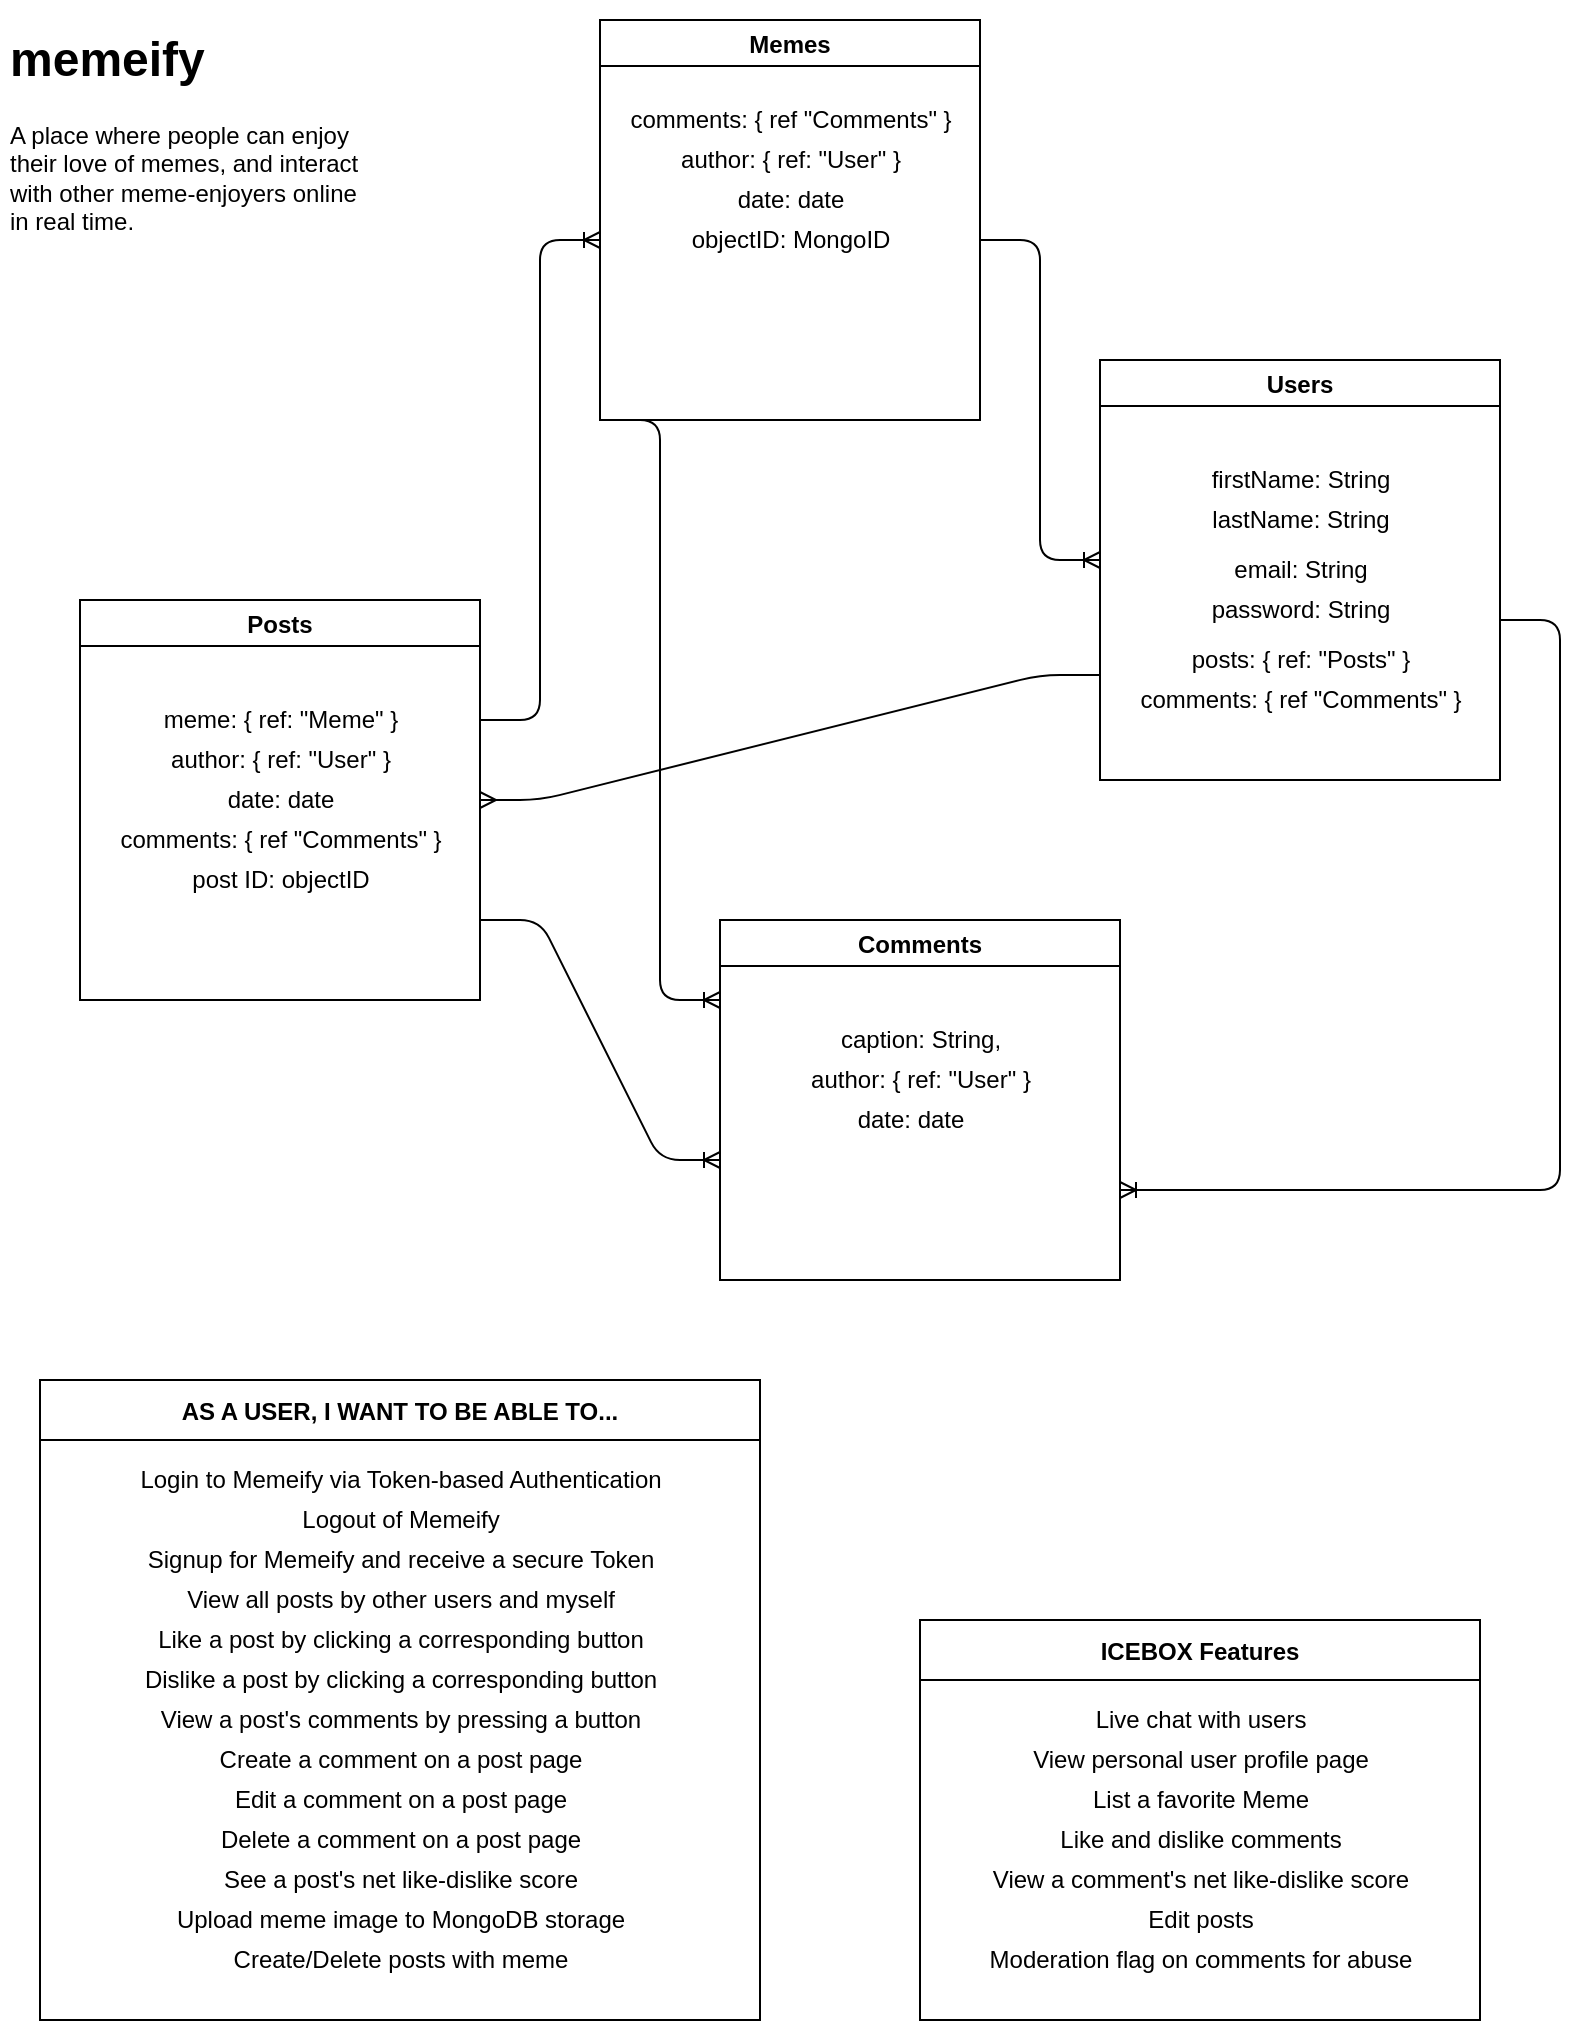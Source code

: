<mxfile>
    <diagram id="czp62jnkOXEEkNFAKGTL" name="Page-1">
        <mxGraphModel dx="1180" dy="2670" grid="1" gridSize="10" guides="1" tooltips="1" connect="1" arrows="1" fold="1" page="1" pageScale="1" pageWidth="850" pageHeight="1100" math="0" shadow="0">
            <root>
                <mxCell id="0"/>
                <mxCell id="1" parent="0"/>
                <mxCell id="2" value="&lt;h1&gt;memeify&lt;/h1&gt;&lt;p&gt;A place where people can enjoy their love of memes, and interact with other meme-enjoyers online in real time.&lt;/p&gt;" style="text;html=1;strokeColor=none;fillColor=none;spacing=5;spacingTop=-20;whiteSpace=wrap;overflow=hidden;rounded=0;" vertex="1" parent="1">
                    <mxGeometry x="20" y="-1080" width="190" height="120" as="geometry"/>
                </mxCell>
                <mxCell id="3" value="Memes" style="swimlane;" vertex="1" parent="1">
                    <mxGeometry x="320" y="-1080" width="190" height="200" as="geometry"/>
                </mxCell>
                <mxCell id="154" value="comments: { ref &quot;Comments&quot; }" style="text;html=1;align=center;verticalAlign=middle;resizable=0;points=[];autosize=1;strokeColor=none;" vertex="1" parent="3">
                    <mxGeometry x="5" y="40" width="180" height="20" as="geometry"/>
                </mxCell>
                <mxCell id="155" value="author: { ref: &quot;User&quot; }" style="text;html=1;align=center;verticalAlign=middle;resizable=0;points=[];autosize=1;strokeColor=none;" vertex="1" parent="3">
                    <mxGeometry x="30" y="60" width="130" height="20" as="geometry"/>
                </mxCell>
                <mxCell id="156" value="date: date" style="text;html=1;align=center;verticalAlign=middle;resizable=0;points=[];autosize=1;strokeColor=none;" vertex="1" parent="3">
                    <mxGeometry x="60" y="80" width="70" height="20" as="geometry"/>
                </mxCell>
                <mxCell id="157" value="objectID: MongoID" style="text;html=1;align=center;verticalAlign=middle;resizable=0;points=[];autosize=1;strokeColor=none;" vertex="1" parent="3">
                    <mxGeometry x="40" y="100" width="110" height="20" as="geometry"/>
                </mxCell>
                <mxCell id="8" value="Users" style="swimlane;" vertex="1" parent="1">
                    <mxGeometry x="570" y="-910" width="200" height="210" as="geometry"/>
                </mxCell>
                <mxCell id="145" value="firstName: String" style="text;html=1;align=center;verticalAlign=middle;resizable=0;points=[];autosize=1;strokeColor=none;" vertex="1" parent="8">
                    <mxGeometry x="50" y="50" width="100" height="20" as="geometry"/>
                </mxCell>
                <mxCell id="148" value="lastName: String" style="text;html=1;align=center;verticalAlign=middle;resizable=0;points=[];autosize=1;strokeColor=none;" vertex="1" parent="8">
                    <mxGeometry x="50" y="70" width="100" height="20" as="geometry"/>
                </mxCell>
                <mxCell id="149" value="email: String" style="text;html=1;align=center;verticalAlign=middle;resizable=0;points=[];autosize=1;strokeColor=none;" vertex="1" parent="8">
                    <mxGeometry x="60" y="95" width="80" height="20" as="geometry"/>
                </mxCell>
                <mxCell id="150" value="password: String" style="text;html=1;align=center;verticalAlign=middle;resizable=0;points=[];autosize=1;strokeColor=none;" vertex="1" parent="8">
                    <mxGeometry x="50" y="115" width="100" height="20" as="geometry"/>
                </mxCell>
                <mxCell id="151" value="posts: { ref: &quot;Posts&quot; }" style="text;html=1;align=center;verticalAlign=middle;resizable=0;points=[];autosize=1;strokeColor=none;" vertex="1" parent="8">
                    <mxGeometry x="40" y="140" width="120" height="20" as="geometry"/>
                </mxCell>
                <mxCell id="9" value="Posts" style="swimlane;startSize=23;" vertex="1" parent="1">
                    <mxGeometry x="60" y="-790" width="200" height="200" as="geometry"/>
                </mxCell>
                <mxCell id="139" value="author: { ref: &quot;User&quot; }" style="text;html=1;align=center;verticalAlign=middle;resizable=0;points=[];autosize=1;strokeColor=none;" vertex="1" parent="9">
                    <mxGeometry x="35" y="70" width="130" height="20" as="geometry"/>
                </mxCell>
                <mxCell id="140" value="date: date" style="text;html=1;align=center;verticalAlign=middle;resizable=0;points=[];autosize=1;strokeColor=none;" vertex="1" parent="9">
                    <mxGeometry x="65" y="90" width="70" height="20" as="geometry"/>
                </mxCell>
                <mxCell id="143" value="comments: { ref &quot;Comments&quot; }" style="text;html=1;align=center;verticalAlign=middle;resizable=0;points=[];autosize=1;strokeColor=none;" vertex="1" parent="9">
                    <mxGeometry x="10" y="110" width="180" height="20" as="geometry"/>
                </mxCell>
                <mxCell id="144" value="post ID: objectID" style="text;html=1;align=center;verticalAlign=middle;resizable=0;points=[];autosize=1;strokeColor=none;" vertex="1" parent="9">
                    <mxGeometry x="50" y="130" width="100" height="20" as="geometry"/>
                </mxCell>
                <mxCell id="10" value="Comments" style="swimlane;" vertex="1" parent="1">
                    <mxGeometry x="380" y="-630" width="200" height="180" as="geometry"/>
                </mxCell>
                <mxCell id="134" value="&lt;span style=&quot;color: rgba(0 , 0 , 0 , 0) ; font-family: monospace ; font-size: 0px&quot;&gt;%3CmxGraphModel%3E%3Croot%3E%3CmxCell%20id%3D%220%22%2F%3E%3CmxCell%20id%3D%221%22%20parent%3D%220%22%2F%3E%3CmxCell%20id%3D%222%22%20value%3D%22caption%3A%20String%2C%22%20style%3D%22text%3Bhtml%3D1%3Balign%3Dcenter%3BverticalAlign%3Dmiddle%3Bresizable%3D0%3Bpoints%3D%5B%5D%3Bautosize%3D1%3BstrokeColor%3Dnone%3B%22%20vertex%3D%221%22%20parent%3D%221%22%3E%3CmxGeometry%20x%3D%22430%22%20y%3D%22540%22%20width%3D%22100%22%20height%3D%2220%22%20as%3D%22geometry%22%2F%3E%3C%2FmxCell%3E%3C%2Froot%3E%3C%2FmxGraphModel%3Ed&lt;/span&gt;" style="text;html=1;align=center;verticalAlign=middle;resizable=0;points=[];autosize=1;strokeColor=none;" vertex="1" parent="10">
                    <mxGeometry x="90" y="90" width="20" height="20" as="geometry"/>
                </mxCell>
                <mxCell id="142" value="date: date" style="text;html=1;align=center;verticalAlign=middle;resizable=0;points=[];autosize=1;strokeColor=none;" vertex="1" parent="10">
                    <mxGeometry x="60" y="90" width="70" height="20" as="geometry"/>
                </mxCell>
                <mxCell id="17" value="" style="edgeStyle=entityRelationEdgeStyle;fontSize=12;html=1;endArrow=ERoneToMany;" edge="1" parent="1">
                    <mxGeometry width="100" height="100" relative="1" as="geometry">
                        <mxPoint x="260" y="-730" as="sourcePoint"/>
                        <mxPoint x="320" y="-970" as="targetPoint"/>
                    </mxGeometry>
                </mxCell>
                <mxCell id="18" value="" style="edgeStyle=entityRelationEdgeStyle;fontSize=12;html=1;endArrow=ERoneToMany;" edge="1" parent="1">
                    <mxGeometry width="100" height="100" relative="1" as="geometry">
                        <mxPoint x="260" y="-630" as="sourcePoint"/>
                        <mxPoint x="380" y="-510" as="targetPoint"/>
                    </mxGeometry>
                </mxCell>
                <mxCell id="31" value="" style="edgeStyle=entityRelationEdgeStyle;fontSize=12;html=1;endArrow=ERmany;entryX=1;entryY=0.5;entryDx=0;entryDy=0;exitX=0;exitY=0.75;exitDx=0;exitDy=0;" edge="1" parent="1" source="8" target="9">
                    <mxGeometry width="100" height="100" relative="1" as="geometry">
                        <mxPoint x="470" y="-800" as="sourcePoint"/>
                        <mxPoint x="370" y="-700" as="targetPoint"/>
                    </mxGeometry>
                </mxCell>
                <mxCell id="39" value="" style="edgeStyle=entityRelationEdgeStyle;fontSize=12;html=1;endArrow=ERoneToMany;entryX=1;entryY=0.75;entryDx=0;entryDy=0;" edge="1" parent="1" target="10">
                    <mxGeometry width="100" height="100" relative="1" as="geometry">
                        <mxPoint x="770" y="-780" as="sourcePoint"/>
                        <mxPoint x="610" y="-550" as="targetPoint"/>
                    </mxGeometry>
                </mxCell>
                <mxCell id="40" value="" style="edgeStyle=entityRelationEdgeStyle;fontSize=12;html=1;endArrow=ERoneToMany;" edge="1" parent="1">
                    <mxGeometry width="100" height="100" relative="1" as="geometry">
                        <mxPoint x="510" y="-970" as="sourcePoint"/>
                        <mxPoint x="570" y="-810" as="targetPoint"/>
                    </mxGeometry>
                </mxCell>
                <mxCell id="52" value="" style="edgeStyle=entityRelationEdgeStyle;fontSize=12;html=1;endArrow=ERoneToMany;exitX=0;exitY=1;exitDx=0;exitDy=0;" edge="1" parent="1" source="3">
                    <mxGeometry width="100" height="100" relative="1" as="geometry">
                        <mxPoint x="390" y="-880" as="sourcePoint"/>
                        <mxPoint x="380" y="-590" as="targetPoint"/>
                    </mxGeometry>
                </mxCell>
                <mxCell id="80" value="AS A USER, I WANT TO BE ABLE TO..." style="swimlane;startSize=30;" vertex="1" parent="1">
                    <mxGeometry x="40" y="-400" width="360" height="320" as="geometry"/>
                </mxCell>
                <mxCell id="83" value="Login to Memeify via Token-based Authentication" style="text;html=1;align=center;verticalAlign=middle;resizable=0;points=[];autosize=1;strokeColor=none;" vertex="1" parent="80">
                    <mxGeometry x="40" y="40" width="280" height="20" as="geometry"/>
                </mxCell>
                <mxCell id="84" value="Logout of Memeify" style="text;html=1;align=center;verticalAlign=middle;resizable=0;points=[];autosize=1;strokeColor=none;" vertex="1" parent="80">
                    <mxGeometry x="125" y="60" width="110" height="20" as="geometry"/>
                </mxCell>
                <mxCell id="85" value="Signup for Memeify and receive a secure Token" style="text;html=1;align=center;verticalAlign=middle;resizable=0;points=[];autosize=1;strokeColor=none;" vertex="1" parent="80">
                    <mxGeometry x="45" y="80" width="270" height="20" as="geometry"/>
                </mxCell>
                <mxCell id="90" value="View all posts by other users and myself" style="text;html=1;align=center;verticalAlign=middle;resizable=0;points=[];autosize=1;strokeColor=none;" vertex="1" parent="80">
                    <mxGeometry x="65" y="100" width="230" height="20" as="geometry"/>
                </mxCell>
                <mxCell id="91" value="Like a post by clicking a corresponding button" style="text;html=1;align=center;verticalAlign=middle;resizable=0;points=[];autosize=1;strokeColor=none;" vertex="1" parent="80">
                    <mxGeometry x="50" y="120" width="260" height="20" as="geometry"/>
                </mxCell>
                <mxCell id="106" value="Dislike a post by clicking a corresponding button" style="text;html=1;align=center;verticalAlign=middle;resizable=0;points=[];autosize=1;strokeColor=none;" vertex="1" parent="80">
                    <mxGeometry x="45" y="140" width="270" height="20" as="geometry"/>
                </mxCell>
                <mxCell id="107" value="View a post's comments by pressing a button" style="text;html=1;align=center;verticalAlign=middle;resizable=0;points=[];autosize=1;strokeColor=none;" vertex="1" parent="80">
                    <mxGeometry x="50" y="160" width="260" height="20" as="geometry"/>
                </mxCell>
                <mxCell id="110" value="Delete a comment on a post page" style="text;html=1;align=center;verticalAlign=middle;resizable=0;points=[];autosize=1;strokeColor=none;" vertex="1" parent="80">
                    <mxGeometry x="80" y="220" width="200" height="20" as="geometry"/>
                </mxCell>
                <mxCell id="129" value="See a post's net like-dislike score" style="text;html=1;align=center;verticalAlign=middle;resizable=0;points=[];autosize=1;strokeColor=none;" vertex="1" parent="80">
                    <mxGeometry x="85" y="240" width="190" height="20" as="geometry"/>
                </mxCell>
                <mxCell id="130" value="Upload meme image to MongoDB storage" style="text;html=1;align=center;verticalAlign=middle;resizable=0;points=[];autosize=1;strokeColor=none;" vertex="1" parent="80">
                    <mxGeometry x="60" y="260" width="240" height="20" as="geometry"/>
                </mxCell>
                <mxCell id="131" value="Create/Delete posts with meme" style="text;html=1;align=center;verticalAlign=middle;resizable=0;points=[];autosize=1;strokeColor=none;" vertex="1" parent="80">
                    <mxGeometry x="90" y="280" width="180" height="20" as="geometry"/>
                </mxCell>
                <mxCell id="108" value="Create a comment on a post page" style="text;html=1;align=center;verticalAlign=middle;resizable=0;points=[];autosize=1;strokeColor=none;" vertex="1" parent="1">
                    <mxGeometry x="120" y="-220" width="200" height="20" as="geometry"/>
                </mxCell>
                <mxCell id="109" value="Edit a comment on a post page" style="text;html=1;align=center;verticalAlign=middle;resizable=0;points=[];autosize=1;strokeColor=none;" vertex="1" parent="1">
                    <mxGeometry x="130" y="-200" width="180" height="20" as="geometry"/>
                </mxCell>
                <mxCell id="120" value="ICEBOX Features" style="swimlane;startSize=30;" vertex="1" parent="1">
                    <mxGeometry x="480" y="-280" width="280" height="200" as="geometry"/>
                </mxCell>
                <mxCell id="121" value="Live chat with users" style="text;html=1;align=center;verticalAlign=middle;resizable=0;points=[];autosize=1;strokeColor=none;" vertex="1" parent="120">
                    <mxGeometry x="80" y="40" width="120" height="20" as="geometry"/>
                </mxCell>
                <mxCell id="122" value="View personal user profile page" style="text;html=1;align=center;verticalAlign=middle;resizable=0;points=[];autosize=1;strokeColor=none;" vertex="1" parent="120">
                    <mxGeometry x="50" y="60" width="180" height="20" as="geometry"/>
                </mxCell>
                <mxCell id="123" value="List a favorite Meme" style="text;html=1;align=center;verticalAlign=middle;resizable=0;points=[];autosize=1;strokeColor=none;" vertex="1" parent="120">
                    <mxGeometry x="80" y="80" width="120" height="20" as="geometry"/>
                </mxCell>
                <mxCell id="124" value="Like and dislike comments" style="text;html=1;align=center;verticalAlign=middle;resizable=0;points=[];autosize=1;strokeColor=none;" vertex="1" parent="120">
                    <mxGeometry x="60" y="100" width="160" height="20" as="geometry"/>
                </mxCell>
                <mxCell id="125" value="View a comment's net like-dislike score" style="text;html=1;align=center;verticalAlign=middle;resizable=0;points=[];autosize=1;strokeColor=none;" vertex="1" parent="120">
                    <mxGeometry x="30" y="120" width="220" height="20" as="geometry"/>
                </mxCell>
                <mxCell id="126" value="Edit posts" style="text;html=1;align=center;verticalAlign=middle;resizable=0;points=[];autosize=1;strokeColor=none;" vertex="1" parent="120">
                    <mxGeometry x="105" y="140" width="70" height="20" as="geometry"/>
                </mxCell>
                <mxCell id="127" value="Moderation flag on comments for abuse" style="text;html=1;align=center;verticalAlign=middle;resizable=0;points=[];autosize=1;strokeColor=none;" vertex="1" parent="120">
                    <mxGeometry x="25" y="160" width="230" height="20" as="geometry"/>
                </mxCell>
                <mxCell id="132" value="caption: String," style="text;html=1;align=center;verticalAlign=middle;resizable=0;points=[];autosize=1;strokeColor=none;" vertex="1" parent="1">
                    <mxGeometry x="430" y="-580" width="100" height="20" as="geometry"/>
                </mxCell>
                <mxCell id="133" value="author: { ref: &quot;User&quot; }" style="text;html=1;align=center;verticalAlign=middle;resizable=0;points=[];autosize=1;strokeColor=none;" vertex="1" parent="1">
                    <mxGeometry x="415" y="-560" width="130" height="20" as="geometry"/>
                </mxCell>
                <mxCell id="137" value="meme: { ref: &quot;Meme&quot; }" style="text;html=1;align=center;verticalAlign=middle;resizable=0;points=[];autosize=1;strokeColor=none;" vertex="1" parent="1">
                    <mxGeometry x="95" y="-740" width="130" height="20" as="geometry"/>
                </mxCell>
                <mxCell id="152" value="comments: { ref &quot;Comments&quot; }" style="text;html=1;align=center;verticalAlign=middle;resizable=0;points=[];autosize=1;strokeColor=none;" vertex="1" parent="1">
                    <mxGeometry x="580" y="-750" width="180" height="20" as="geometry"/>
                </mxCell>
            </root>
        </mxGraphModel>
    </diagram>
</mxfile>